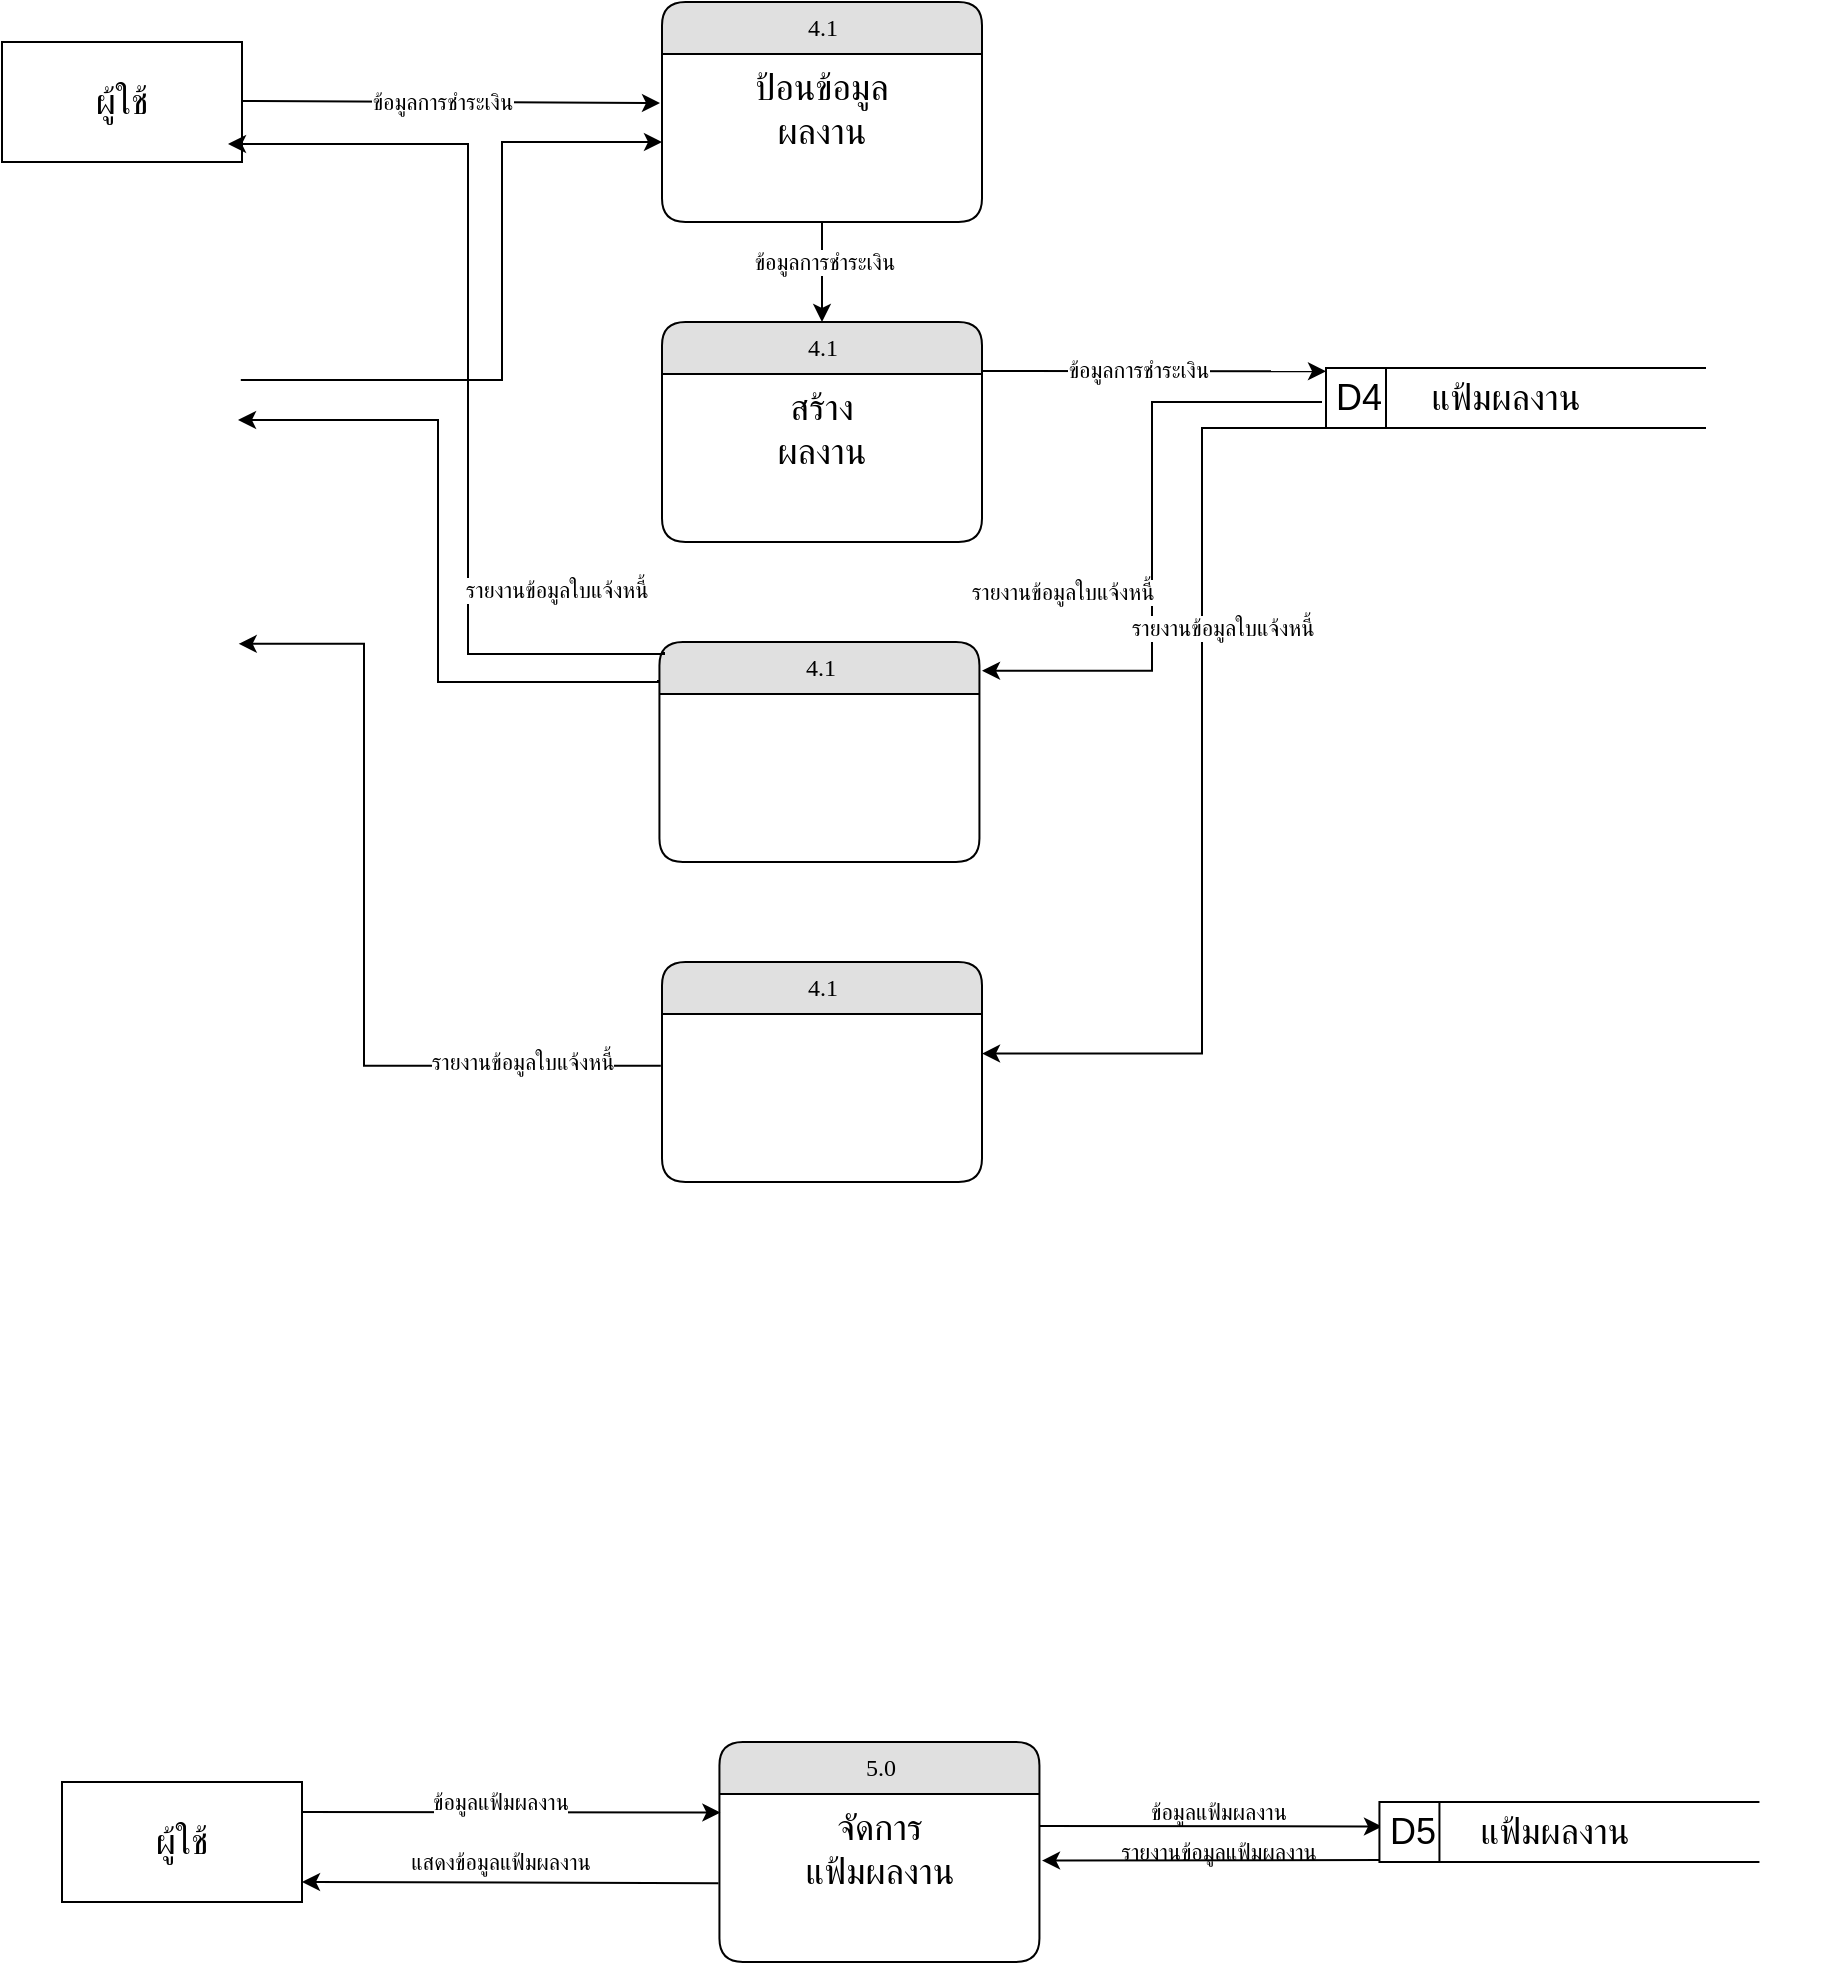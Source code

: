 <mxfile version="25.0.3">
  <diagram name="Page-1" id="m8ZOOHti-PywEi2Ixw58">
    <mxGraphModel dx="2618" dy="614" grid="1" gridSize="10" guides="1" tooltips="1" connect="1" arrows="1" fold="1" page="1" pageScale="1" pageWidth="1100" pageHeight="850" math="0" shadow="0">
      <root>
        <mxCell id="0" />
        <mxCell id="1" parent="0" />
        <mxCell id="BSfTipwodXiJnX08Yy5S-1" value="4.1" style="swimlane;html=1;fontStyle=0;childLayout=stackLayout;horizontal=1;startSize=26;fillColor=#e0e0e0;horizontalStack=0;resizeParent=1;resizeLast=0;collapsible=1;marginBottom=0;swimlaneFillColor=#ffffff;align=center;rounded=1;shadow=0;comic=0;labelBackgroundColor=none;strokeWidth=1;fontFamily=Verdana;fontSize=12" vertex="1" parent="1">
          <mxGeometry x="-91.28" y="430" width="160" height="110" as="geometry" />
        </mxCell>
        <mxCell id="BSfTipwodXiJnX08Yy5S-3" value="" style="endArrow=classic;html=1;rounded=0;exitX=-0.003;exitY=0.826;exitDx=0;exitDy=0;entryX=1;entryY=0.833;entryDx=0;entryDy=0;entryPerimeter=0;exitPerimeter=0;" edge="1" parent="1">
          <mxGeometry width="50" height="50" relative="1" as="geometry">
            <mxPoint x="-300" y="159.5" as="sourcePoint" />
            <mxPoint x="-91" y="160.5" as="targetPoint" />
            <Array as="points" />
          </mxGeometry>
        </mxCell>
        <mxCell id="BSfTipwodXiJnX08Yy5S-5" value="&lt;span style=&quot;font-size: 18px;&quot;&gt;ผู้ใช้&lt;/span&gt;" style="rounded=0;whiteSpace=wrap;html=1;" vertex="1" parent="1">
          <mxGeometry x="-420" y="130" width="120" height="60" as="geometry" />
        </mxCell>
        <mxCell id="BSfTipwodXiJnX08Yy5S-6" value="4.1" style="swimlane;html=1;fontStyle=0;childLayout=stackLayout;horizontal=1;startSize=26;fillColor=#e0e0e0;horizontalStack=0;resizeParent=1;resizeLast=0;collapsible=1;marginBottom=0;swimlaneFillColor=#ffffff;align=center;rounded=1;shadow=0;comic=0;labelBackgroundColor=none;strokeWidth=1;fontFamily=Verdana;fontSize=12" vertex="1" parent="1">
          <mxGeometry x="-90" y="110" width="160" height="110" as="geometry" />
        </mxCell>
        <mxCell id="BSfTipwodXiJnX08Yy5S-7" value="&lt;span style=&quot;font-size: 18px;&quot;&gt;ป้อนข้อมูล&lt;/span&gt;&lt;div&gt;&lt;span style=&quot;font-size: 18px;&quot;&gt;ผลงาน&lt;/span&gt;&lt;/div&gt;" style="text;html=1;strokeColor=none;fillColor=none;spacingLeft=4;spacingRight=4;whiteSpace=wrap;overflow=hidden;rotatable=0;points=[[0,0.5],[1,0.5]];portConstraint=eastwest;align=center;" vertex="1" parent="BSfTipwodXiJnX08Yy5S-6">
          <mxGeometry y="26" width="160" height="54" as="geometry" />
        </mxCell>
        <mxCell id="BSfTipwodXiJnX08Yy5S-8" value="" style="endArrow=classic;html=1;rounded=0;entryX=0.5;entryY=0;entryDx=0;entryDy=0;" edge="1" parent="BSfTipwodXiJnX08Yy5S-6" target="BSfTipwodXiJnX08Yy5S-10">
          <mxGeometry width="50" height="50" relative="1" as="geometry">
            <mxPoint x="80" y="110" as="sourcePoint" />
            <mxPoint x="80" y="150" as="targetPoint" />
          </mxGeometry>
        </mxCell>
        <mxCell id="BSfTipwodXiJnX08Yy5S-9" value="ข้อมูลการชำระเงิน" style="edgeLabel;html=1;align=center;verticalAlign=middle;resizable=0;points=[];" vertex="1" connectable="0" parent="BSfTipwodXiJnX08Yy5S-8">
          <mxGeometry x="-0.206" y="1" relative="1" as="geometry">
            <mxPoint as="offset" />
          </mxGeometry>
        </mxCell>
        <mxCell id="BSfTipwodXiJnX08Yy5S-10" value="4.1" style="swimlane;html=1;fontStyle=0;childLayout=stackLayout;horizontal=1;startSize=26;fillColor=#e0e0e0;horizontalStack=0;resizeParent=1;resizeLast=0;collapsible=1;marginBottom=0;swimlaneFillColor=#ffffff;align=center;rounded=1;shadow=0;comic=0;labelBackgroundColor=none;strokeWidth=1;fontFamily=Verdana;fontSize=12" vertex="1" parent="1">
          <mxGeometry x="-90" y="270" width="160" height="110" as="geometry" />
        </mxCell>
        <mxCell id="BSfTipwodXiJnX08Yy5S-11" value="&lt;font style=&quot;font-size: 18px;&quot;&gt;สร้าง&lt;/font&gt;&lt;br&gt;&lt;div&gt;&lt;span style=&quot;font-size: 18px;&quot;&gt;ผลงาน&lt;/span&gt;&lt;/div&gt;" style="text;html=1;strokeColor=none;fillColor=none;spacingLeft=4;spacingRight=4;whiteSpace=wrap;overflow=hidden;rotatable=0;points=[[0,0.5],[1,0.5]];portConstraint=eastwest;align=center;" vertex="1" parent="BSfTipwodXiJnX08Yy5S-10">
          <mxGeometry y="26" width="160" height="54" as="geometry" />
        </mxCell>
        <mxCell id="BSfTipwodXiJnX08Yy5S-12" value="4.1" style="swimlane;html=1;fontStyle=0;childLayout=stackLayout;horizontal=1;startSize=26;fillColor=#e0e0e0;horizontalStack=0;resizeParent=1;resizeLast=0;collapsible=1;marginBottom=0;swimlaneFillColor=#ffffff;align=center;rounded=1;shadow=0;comic=0;labelBackgroundColor=none;strokeWidth=1;fontFamily=Verdana;fontSize=12" vertex="1" parent="1">
          <mxGeometry x="-90" y="590" width="160" height="110" as="geometry" />
        </mxCell>
        <mxCell id="BSfTipwodXiJnX08Yy5S-15" value="" style="endArrow=classic;html=1;rounded=0;exitX=0.04;exitY=1.099;exitDx=0;exitDy=0;exitPerimeter=0;entryX=1;entryY=0.709;entryDx=0;entryDy=0;entryPerimeter=0;edgeStyle=elbowEdgeStyle;" edge="1" parent="1">
          <mxGeometry width="50" height="50" relative="1" as="geometry">
            <mxPoint x="240" y="310" as="sourcePoint" />
            <mxPoint x="70.0" y="444.346" as="targetPoint" />
          </mxGeometry>
        </mxCell>
        <mxCell id="BSfTipwodXiJnX08Yy5S-16" value="" style="group" vertex="1" connectable="0" parent="1">
          <mxGeometry x="242" y="293" width="250" height="30" as="geometry" />
        </mxCell>
        <mxCell id="BSfTipwodXiJnX08Yy5S-17" value="&lt;font style=&quot;font-size: 18px;&quot;&gt;D4&lt;/font&gt;" style="html=1;dashed=0;whiteSpace=wrap;shape=mxgraph.dfd.dataStoreID;align=left;spacingLeft=3;points=[[0,0],[0.5,0],[1,0],[0,0.5],[1,0.5],[0,1],[0.5,1],[1,1]];container=0;" vertex="1" parent="BSfTipwodXiJnX08Yy5S-16">
          <mxGeometry width="190" height="30" as="geometry" />
        </mxCell>
        <mxCell id="BSfTipwodXiJnX08Yy5S-18" value="&lt;span style=&quot;font-size: 18px;&quot;&gt;แฟ้มผลงาน&lt;/span&gt;" style="text;strokeColor=none;align=center;fillColor=none;html=1;verticalAlign=middle;whiteSpace=wrap;rounded=0;" vertex="1" parent="BSfTipwodXiJnX08Yy5S-16">
          <mxGeometry x="-10" width="200" height="30" as="geometry" />
        </mxCell>
        <mxCell id="BSfTipwodXiJnX08Yy5S-19" value="" style="endArrow=classic;html=1;rounded=0;entryX=0.05;entryY=0.056;entryDx=0;entryDy=0;entryPerimeter=0;exitX=1.001;exitY=-0.027;exitDx=0;exitDy=0;exitPerimeter=0;" edge="1" parent="1" source="BSfTipwodXiJnX08Yy5S-11" target="BSfTipwodXiJnX08Yy5S-18">
          <mxGeometry width="50" height="50" relative="1" as="geometry">
            <mxPoint x="-20" y="400" as="sourcePoint" />
            <mxPoint x="30" y="350" as="targetPoint" />
          </mxGeometry>
        </mxCell>
        <mxCell id="BSfTipwodXiJnX08Yy5S-20" value="ข้อมูลการชำระเงิน" style="edgeLabel;html=1;align=center;verticalAlign=middle;resizable=0;points=[];" vertex="1" connectable="0" parent="BSfTipwodXiJnX08Yy5S-19">
          <mxGeometry x="-0.09" y="3" relative="1" as="geometry">
            <mxPoint y="2" as="offset" />
          </mxGeometry>
        </mxCell>
        <mxCell id="BSfTipwodXiJnX08Yy5S-21" value="รายงานข้อมูลใบแจ้งหนี้" style="edgeLabel;html=1;align=center;verticalAlign=middle;resizable=0;points=[];" vertex="1" connectable="0" parent="BSfTipwodXiJnX08Yy5S-19">
          <mxGeometry x="-0.09" y="3" relative="1" as="geometry">
            <mxPoint x="-38" y="113" as="offset" />
          </mxGeometry>
        </mxCell>
        <mxCell id="BSfTipwodXiJnX08Yy5S-22" value="ข้อมูลการชำระเงิน" style="edgeLabel;html=1;align=center;verticalAlign=middle;resizable=0;points=[];" vertex="1" connectable="0" parent="BSfTipwodXiJnX08Yy5S-19">
          <mxGeometry x="-0.09" y="3" relative="1" as="geometry">
            <mxPoint x="-348" y="-132" as="offset" />
          </mxGeometry>
        </mxCell>
        <mxCell id="BSfTipwodXiJnX08Yy5S-23" value="" style="endArrow=classic;html=1;rounded=0;entryX=1;entryY=0.366;entryDx=0;entryDy=0;entryPerimeter=0;edgeStyle=elbowEdgeStyle;exitX=0.052;exitY=1;exitDx=0;exitDy=0;exitPerimeter=0;" edge="1" parent="1" source="BSfTipwodXiJnX08Yy5S-18">
          <mxGeometry width="50" height="50" relative="1" as="geometry">
            <mxPoint x="260" y="360" as="sourcePoint" />
            <mxPoint x="70.0" y="635.764" as="targetPoint" />
            <Array as="points">
              <mxPoint x="180" y="480" />
            </Array>
          </mxGeometry>
        </mxCell>
        <mxCell id="BSfTipwodXiJnX08Yy5S-24" value="รายงานข้อมูลใบแจ้งหนี้" style="edgeLabel;html=1;align=center;verticalAlign=middle;resizable=0;points=[];" vertex="1" connectable="0" parent="BSfTipwodXiJnX08Yy5S-23">
          <mxGeometry x="-0.426" y="-2" relative="1" as="geometry">
            <mxPoint x="12" y="23" as="offset" />
          </mxGeometry>
        </mxCell>
        <mxCell id="BSfTipwodXiJnX08Yy5S-25" value="" style="endArrow=classic;html=1;rounded=0;edgeStyle=elbowEdgeStyle;entryX=0;entryY=0.815;entryDx=0;entryDy=0;entryPerimeter=0;" edge="1" parent="1" target="BSfTipwodXiJnX08Yy5S-7">
          <mxGeometry width="50" height="50" relative="1" as="geometry">
            <mxPoint x="-300.6" y="299" as="sourcePoint" />
            <mxPoint x="-100" y="180" as="targetPoint" />
            <Array as="points">
              <mxPoint x="-170" y="250" />
            </Array>
          </mxGeometry>
        </mxCell>
        <mxCell id="BSfTipwodXiJnX08Yy5S-27" value="" style="endArrow=classic;html=1;rounded=0;entryX=0.978;entryY=0.615;entryDx=0;entryDy=0;entryPerimeter=0;exitX=-0.01;exitY=0.221;exitDx=0;exitDy=0;exitPerimeter=0;edgeStyle=elbowEdgeStyle;" edge="1" parent="1">
          <mxGeometry width="50" height="50" relative="1" as="geometry">
            <mxPoint x="-90.6" y="641.934" as="sourcePoint" />
            <mxPoint x="-301.64" y="430.9" as="targetPoint" />
            <Array as="points">
              <mxPoint x="-239" y="544" />
            </Array>
          </mxGeometry>
        </mxCell>
        <mxCell id="BSfTipwodXiJnX08Yy5S-28" value="" style="endArrow=classic;html=1;rounded=0;exitX=-0.017;exitY=0.014;exitDx=0;exitDy=0;exitPerimeter=0;entryX=1;entryY=0.75;entryDx=0;entryDy=0;edgeStyle=orthogonalEdgeStyle;elbow=vertical;" edge="1" parent="1">
          <mxGeometry width="50" height="50" relative="1" as="geometry">
            <mxPoint x="-92" y="449" as="sourcePoint" />
            <mxPoint x="-302" y="319" as="targetPoint" />
            <Array as="points">
              <mxPoint x="-92" y="450" />
              <mxPoint x="-202" y="450" />
              <mxPoint x="-202" y="319" />
            </Array>
          </mxGeometry>
        </mxCell>
        <mxCell id="BSfTipwodXiJnX08Yy5S-29" value="" style="endArrow=classic;html=1;rounded=0;exitX=-0.017;exitY=0.014;exitDx=0;exitDy=0;exitPerimeter=0;entryX=1;entryY=0.75;entryDx=0;entryDy=0;edgeStyle=orthogonalEdgeStyle;elbow=vertical;" edge="1" parent="1">
          <mxGeometry width="50" height="50" relative="1" as="geometry">
            <mxPoint x="-89" y="435" as="sourcePoint" />
            <mxPoint x="-307" y="181" as="targetPoint" />
            <Array as="points">
              <mxPoint x="-89" y="436" />
              <mxPoint x="-187" y="436" />
              <mxPoint x="-187" y="181" />
            </Array>
          </mxGeometry>
        </mxCell>
        <mxCell id="BSfTipwodXiJnX08Yy5S-30" value="รายงานข้อมูลใบแจ้งหนี้" style="edgeLabel;html=1;align=center;verticalAlign=middle;resizable=0;points=[];" vertex="1" connectable="0" parent="BSfTipwodXiJnX08Yy5S-29">
          <mxGeometry x="-0.249" y="-2" relative="1" as="geometry">
            <mxPoint x="42" y="47" as="offset" />
          </mxGeometry>
        </mxCell>
        <mxCell id="BSfTipwodXiJnX08Yy5S-32" value="รายงานข้อมูลใบแจ้งหนี้" style="edgeLabel;html=1;align=center;verticalAlign=middle;resizable=0;points=[];" vertex="1" connectable="0" parent="BSfTipwodXiJnX08Yy5S-29">
          <mxGeometry x="-0.249" y="-2" relative="1" as="geometry">
            <mxPoint x="25" y="283" as="offset" />
          </mxGeometry>
        </mxCell>
        <mxCell id="BSfTipwodXiJnX08Yy5S-33" value="5.0" style="swimlane;html=1;fontStyle=0;childLayout=stackLayout;horizontal=1;startSize=26;fillColor=#e0e0e0;horizontalStack=0;resizeParent=1;resizeLast=0;collapsible=1;marginBottom=0;swimlaneFillColor=#ffffff;align=center;rounded=1;shadow=0;comic=0;labelBackgroundColor=none;strokeWidth=1;fontFamily=Verdana;fontSize=12" vertex="1" parent="1">
          <mxGeometry x="-61.28" y="980" width="160" height="110" as="geometry" />
        </mxCell>
        <mxCell id="BSfTipwodXiJnX08Yy5S-34" value="&lt;span style=&quot;font-size: 18px;&quot;&gt;จัดการ&lt;/span&gt;&lt;div&gt;&lt;span style=&quot;font-size: 18px;&quot;&gt;แฟ้มผลงาน&lt;/span&gt;&lt;/div&gt;" style="text;html=1;strokeColor=none;fillColor=none;spacingLeft=4;spacingRight=4;whiteSpace=wrap;overflow=hidden;rotatable=0;points=[[0,0.5],[1,0.5]];portConstraint=eastwest;align=center;" vertex="1" parent="BSfTipwodXiJnX08Yy5S-33">
          <mxGeometry y="26" width="160" height="54" as="geometry" />
        </mxCell>
        <mxCell id="BSfTipwodXiJnX08Yy5S-35" value="&lt;span style=&quot;font-size: 18px; text-wrap-mode: nowrap;&quot;&gt;ผู้ใช้&lt;/span&gt;" style="rounded=0;whiteSpace=wrap;html=1;" vertex="1" parent="1">
          <mxGeometry x="-390" y="1000" width="120" height="60" as="geometry" />
        </mxCell>
        <mxCell id="BSfTipwodXiJnX08Yy5S-36" value="" style="endArrow=classic;html=1;rounded=0;exitX=1;exitY=0.25;exitDx=0;exitDy=0;entryX=0.003;entryY=0.172;entryDx=0;entryDy=0;entryPerimeter=0;" edge="1" parent="1" source="BSfTipwodXiJnX08Yy5S-35">
          <mxGeometry width="50" height="50" relative="1" as="geometry">
            <mxPoint x="-251.28" y="1010" as="sourcePoint" />
            <mxPoint x="-60.8" y="1015.288" as="targetPoint" />
            <Array as="points" />
          </mxGeometry>
        </mxCell>
        <mxCell id="BSfTipwodXiJnX08Yy5S-37" value="" style="endArrow=classic;html=1;rounded=0;exitX=-0.003;exitY=0.826;exitDx=0;exitDy=0;entryX=1;entryY=0.833;entryDx=0;entryDy=0;entryPerimeter=0;exitPerimeter=0;" edge="1" parent="1" target="BSfTipwodXiJnX08Yy5S-35">
          <mxGeometry width="50" height="50" relative="1" as="geometry">
            <mxPoint x="-61.76" y="1050.604" as="sourcePoint" />
            <mxPoint x="-251.28" y="1040" as="targetPoint" />
            <Array as="points" />
          </mxGeometry>
        </mxCell>
        <mxCell id="BSfTipwodXiJnX08Yy5S-38" value="ข้อมูลแฟ้มผลงาน" style="edgeLabel;html=1;align=center;verticalAlign=middle;resizable=0;points=[];" vertex="1" connectable="0" parent="1">
          <mxGeometry x="187.526" y="1014.965" as="geometry" />
        </mxCell>
        <mxCell id="BSfTipwodXiJnX08Yy5S-39" value="รายงานข้อมูลแฟ้มผลงาน" style="edgeLabel;html=1;align=center;verticalAlign=middle;resizable=0;points=[];" vertex="1" connectable="0" parent="1">
          <mxGeometry x="187.526" y="1034.965" as="geometry" />
        </mxCell>
        <mxCell id="BSfTipwodXiJnX08Yy5S-40" value="ข้อมูลแฟ้มผลงาน" style="edgeLabel;html=1;align=center;verticalAlign=middle;resizable=0;points=[];" vertex="1" connectable="0" parent="1">
          <mxGeometry x="-171.474" y="1009.965" as="geometry" />
        </mxCell>
        <mxCell id="BSfTipwodXiJnX08Yy5S-41" value="แสดงข้อมูลแฟ้มผลงาน" style="edgeLabel;html=1;align=center;verticalAlign=middle;resizable=0;points=[];" vertex="1" connectable="0" parent="1">
          <mxGeometry x="-171.474" y="1039.965" as="geometry" />
        </mxCell>
        <mxCell id="BSfTipwodXiJnX08Yy5S-42" value="" style="endArrow=classic;html=1;rounded=0;exitX=0.992;exitY=0.389;exitDx=0;exitDy=0;exitPerimeter=0;entryX=0;entryY=0.242;entryDx=0;entryDy=0;entryPerimeter=0;" edge="1" parent="1">
          <mxGeometry width="50" height="50" relative="1" as="geometry">
            <mxPoint x="98.72" y="1022.006" as="sourcePoint" />
            <mxPoint x="270" y="1022.26" as="targetPoint" />
            <Array as="points" />
          </mxGeometry>
        </mxCell>
        <mxCell id="BSfTipwodXiJnX08Yy5S-43" value="" style="endArrow=classic;html=1;rounded=0;exitX=-0.001;exitY=0.799;exitDx=0;exitDy=0;exitPerimeter=0;entryX=1;entryY=0.709;entryDx=0;entryDy=0;entryPerimeter=0;" edge="1" parent="1">
          <mxGeometry width="50" height="50" relative="1" as="geometry">
            <mxPoint x="269.81" y="1038.97" as="sourcePoint" />
            <mxPoint x="100" y="1039.286" as="targetPoint" />
            <Array as="points" />
          </mxGeometry>
        </mxCell>
        <mxCell id="BSfTipwodXiJnX08Yy5S-44" value="" style="group" vertex="1" connectable="0" parent="1">
          <mxGeometry x="268.72" y="1010" width="190" height="30" as="geometry" />
        </mxCell>
        <mxCell id="BSfTipwodXiJnX08Yy5S-45" value="&lt;font style=&quot;font-size: 18px;&quot;&gt;D5&lt;/font&gt;" style="html=1;dashed=0;whiteSpace=wrap;shape=mxgraph.dfd.dataStoreID;align=left;spacingLeft=3;points=[[0,0],[0.5,0],[1,0],[0,0.5],[1,0.5],[0,1],[0.5,1],[1,1]];container=0;" vertex="1" parent="BSfTipwodXiJnX08Yy5S-44">
          <mxGeometry width="190" height="30" as="geometry" />
        </mxCell>
        <mxCell id="BSfTipwodXiJnX08Yy5S-46" value="&lt;div&gt;&lt;span style=&quot;font-size: 18px;&quot;&gt;แฟ้มผลงาน&lt;/span&gt;&lt;/div&gt;" style="text;strokeColor=none;align=center;fillColor=none;html=1;verticalAlign=middle;whiteSpace=wrap;rounded=0;" vertex="1" parent="BSfTipwodXiJnX08Yy5S-44">
          <mxGeometry x="35" width="105" height="30" as="geometry" />
        </mxCell>
      </root>
    </mxGraphModel>
  </diagram>
</mxfile>
